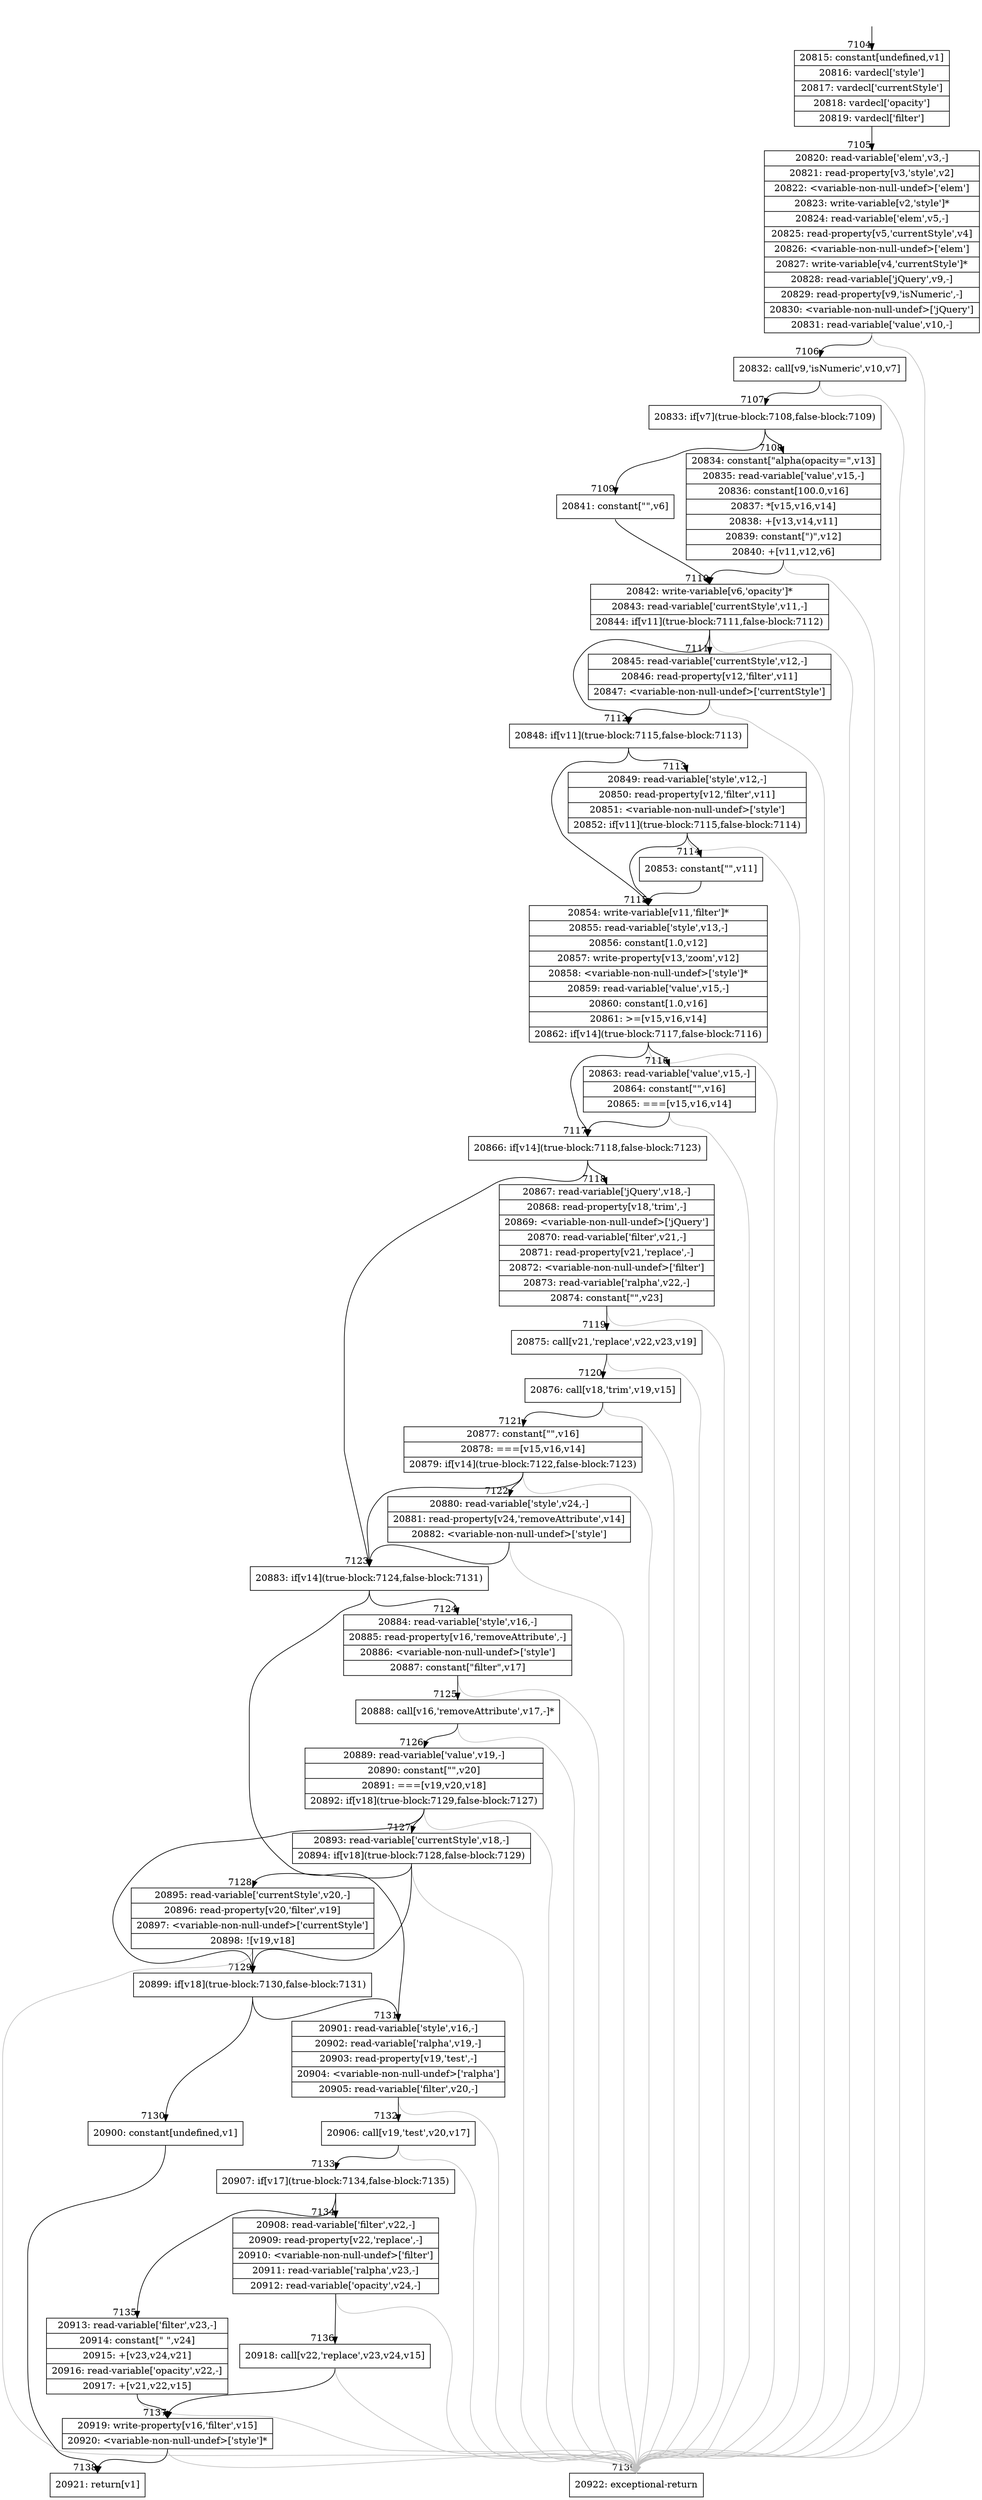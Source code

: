 digraph {
rankdir="TD"
BB_entry444[shape=none,label=""];
BB_entry444 -> BB7104 [tailport=s, headport=n, headlabel="    7104"]
BB7104 [shape=record label="{20815: constant[undefined,v1]|20816: vardecl['style']|20817: vardecl['currentStyle']|20818: vardecl['opacity']|20819: vardecl['filter']}" ] 
BB7104 -> BB7105 [tailport=s, headport=n, headlabel="      7105"]
BB7105 [shape=record label="{20820: read-variable['elem',v3,-]|20821: read-property[v3,'style',v2]|20822: \<variable-non-null-undef\>['elem']|20823: write-variable[v2,'style']*|20824: read-variable['elem',v5,-]|20825: read-property[v5,'currentStyle',v4]|20826: \<variable-non-null-undef\>['elem']|20827: write-variable[v4,'currentStyle']*|20828: read-variable['jQuery',v9,-]|20829: read-property[v9,'isNumeric',-]|20830: \<variable-non-null-undef\>['jQuery']|20831: read-variable['value',v10,-]}" ] 
BB7105 -> BB7106 [tailport=s, headport=n, headlabel="      7106"]
BB7105 -> BB7139 [tailport=s, headport=n, color=gray, headlabel="      7139"]
BB7106 [shape=record label="{20832: call[v9,'isNumeric',v10,v7]}" ] 
BB7106 -> BB7107 [tailport=s, headport=n, headlabel="      7107"]
BB7106 -> BB7139 [tailport=s, headport=n, color=gray]
BB7107 [shape=record label="{20833: if[v7](true-block:7108,false-block:7109)}" ] 
BB7107 -> BB7108 [tailport=s, headport=n, headlabel="      7108"]
BB7107 -> BB7109 [tailport=s, headport=n, headlabel="      7109"]
BB7108 [shape=record label="{20834: constant[\"alpha(opacity=\",v13]|20835: read-variable['value',v15,-]|20836: constant[100.0,v16]|20837: *[v15,v16,v14]|20838: +[v13,v14,v11]|20839: constant[\")\",v12]|20840: +[v11,v12,v6]}" ] 
BB7108 -> BB7110 [tailport=s, headport=n, headlabel="      7110"]
BB7108 -> BB7139 [tailport=s, headport=n, color=gray]
BB7109 [shape=record label="{20841: constant[\"\",v6]}" ] 
BB7109 -> BB7110 [tailport=s, headport=n]
BB7110 [shape=record label="{20842: write-variable[v6,'opacity']*|20843: read-variable['currentStyle',v11,-]|20844: if[v11](true-block:7111,false-block:7112)}" ] 
BB7110 -> BB7112 [tailport=s, headport=n, headlabel="      7112"]
BB7110 -> BB7111 [tailport=s, headport=n, headlabel="      7111"]
BB7110 -> BB7139 [tailport=s, headport=n, color=gray]
BB7111 [shape=record label="{20845: read-variable['currentStyle',v12,-]|20846: read-property[v12,'filter',v11]|20847: \<variable-non-null-undef\>['currentStyle']}" ] 
BB7111 -> BB7112 [tailport=s, headport=n]
BB7111 -> BB7139 [tailport=s, headport=n, color=gray]
BB7112 [shape=record label="{20848: if[v11](true-block:7115,false-block:7113)}" ] 
BB7112 -> BB7115 [tailport=s, headport=n, headlabel="      7115"]
BB7112 -> BB7113 [tailport=s, headport=n, headlabel="      7113"]
BB7113 [shape=record label="{20849: read-variable['style',v12,-]|20850: read-property[v12,'filter',v11]|20851: \<variable-non-null-undef\>['style']|20852: if[v11](true-block:7115,false-block:7114)}" ] 
BB7113 -> BB7115 [tailport=s, headport=n]
BB7113 -> BB7114 [tailport=s, headport=n, headlabel="      7114"]
BB7113 -> BB7139 [tailport=s, headport=n, color=gray]
BB7114 [shape=record label="{20853: constant[\"\",v11]}" ] 
BB7114 -> BB7115 [tailport=s, headport=n]
BB7115 [shape=record label="{20854: write-variable[v11,'filter']*|20855: read-variable['style',v13,-]|20856: constant[1.0,v12]|20857: write-property[v13,'zoom',v12]|20858: \<variable-non-null-undef\>['style']*|20859: read-variable['value',v15,-]|20860: constant[1.0,v16]|20861: \>=[v15,v16,v14]|20862: if[v14](true-block:7117,false-block:7116)}" ] 
BB7115 -> BB7117 [tailport=s, headport=n, headlabel="      7117"]
BB7115 -> BB7116 [tailport=s, headport=n, headlabel="      7116"]
BB7115 -> BB7139 [tailport=s, headport=n, color=gray]
BB7116 [shape=record label="{20863: read-variable['value',v15,-]|20864: constant[\"\",v16]|20865: ===[v15,v16,v14]}" ] 
BB7116 -> BB7117 [tailport=s, headport=n]
BB7116 -> BB7139 [tailport=s, headport=n, color=gray]
BB7117 [shape=record label="{20866: if[v14](true-block:7118,false-block:7123)}" ] 
BB7117 -> BB7123 [tailport=s, headport=n, headlabel="      7123"]
BB7117 -> BB7118 [tailport=s, headport=n, headlabel="      7118"]
BB7118 [shape=record label="{20867: read-variable['jQuery',v18,-]|20868: read-property[v18,'trim',-]|20869: \<variable-non-null-undef\>['jQuery']|20870: read-variable['filter',v21,-]|20871: read-property[v21,'replace',-]|20872: \<variable-non-null-undef\>['filter']|20873: read-variable['ralpha',v22,-]|20874: constant[\"\",v23]}" ] 
BB7118 -> BB7119 [tailport=s, headport=n, headlabel="      7119"]
BB7118 -> BB7139 [tailport=s, headport=n, color=gray]
BB7119 [shape=record label="{20875: call[v21,'replace',v22,v23,v19]}" ] 
BB7119 -> BB7120 [tailport=s, headport=n, headlabel="      7120"]
BB7119 -> BB7139 [tailport=s, headport=n, color=gray]
BB7120 [shape=record label="{20876: call[v18,'trim',v19,v15]}" ] 
BB7120 -> BB7121 [tailport=s, headport=n, headlabel="      7121"]
BB7120 -> BB7139 [tailport=s, headport=n, color=gray]
BB7121 [shape=record label="{20877: constant[\"\",v16]|20878: ===[v15,v16,v14]|20879: if[v14](true-block:7122,false-block:7123)}" ] 
BB7121 -> BB7123 [tailport=s, headport=n]
BB7121 -> BB7122 [tailport=s, headport=n, headlabel="      7122"]
BB7121 -> BB7139 [tailport=s, headport=n, color=gray]
BB7122 [shape=record label="{20880: read-variable['style',v24,-]|20881: read-property[v24,'removeAttribute',v14]|20882: \<variable-non-null-undef\>['style']}" ] 
BB7122 -> BB7123 [tailport=s, headport=n]
BB7122 -> BB7139 [tailport=s, headport=n, color=gray]
BB7123 [shape=record label="{20883: if[v14](true-block:7124,false-block:7131)}" ] 
BB7123 -> BB7124 [tailport=s, headport=n, headlabel="      7124"]
BB7123 -> BB7131 [tailport=s, headport=n, headlabel="      7131"]
BB7124 [shape=record label="{20884: read-variable['style',v16,-]|20885: read-property[v16,'removeAttribute',-]|20886: \<variable-non-null-undef\>['style']|20887: constant[\"filter\",v17]}" ] 
BB7124 -> BB7125 [tailport=s, headport=n, headlabel="      7125"]
BB7124 -> BB7139 [tailport=s, headport=n, color=gray]
BB7125 [shape=record label="{20888: call[v16,'removeAttribute',v17,-]*}" ] 
BB7125 -> BB7126 [tailport=s, headport=n, headlabel="      7126"]
BB7125 -> BB7139 [tailport=s, headport=n, color=gray]
BB7126 [shape=record label="{20889: read-variable['value',v19,-]|20890: constant[\"\",v20]|20891: ===[v19,v20,v18]|20892: if[v18](true-block:7129,false-block:7127)}" ] 
BB7126 -> BB7129 [tailport=s, headport=n, headlabel="      7129"]
BB7126 -> BB7127 [tailport=s, headport=n, headlabel="      7127"]
BB7126 -> BB7139 [tailport=s, headport=n, color=gray]
BB7127 [shape=record label="{20893: read-variable['currentStyle',v18,-]|20894: if[v18](true-block:7128,false-block:7129)}" ] 
BB7127 -> BB7129 [tailport=s, headport=n]
BB7127 -> BB7128 [tailport=s, headport=n, headlabel="      7128"]
BB7127 -> BB7139 [tailport=s, headport=n, color=gray]
BB7128 [shape=record label="{20895: read-variable['currentStyle',v20,-]|20896: read-property[v20,'filter',v19]|20897: \<variable-non-null-undef\>['currentStyle']|20898: ![v19,v18]}" ] 
BB7128 -> BB7129 [tailport=s, headport=n]
BB7128 -> BB7139 [tailport=s, headport=n, color=gray]
BB7129 [shape=record label="{20899: if[v18](true-block:7130,false-block:7131)}" ] 
BB7129 -> BB7130 [tailport=s, headport=n, headlabel="      7130"]
BB7129 -> BB7131 [tailport=s, headport=n]
BB7130 [shape=record label="{20900: constant[undefined,v1]}" ] 
BB7130 -> BB7138 [tailport=s, headport=n, headlabel="      7138"]
BB7131 [shape=record label="{20901: read-variable['style',v16,-]|20902: read-variable['ralpha',v19,-]|20903: read-property[v19,'test',-]|20904: \<variable-non-null-undef\>['ralpha']|20905: read-variable['filter',v20,-]}" ] 
BB7131 -> BB7132 [tailport=s, headport=n, headlabel="      7132"]
BB7131 -> BB7139 [tailport=s, headport=n, color=gray]
BB7132 [shape=record label="{20906: call[v19,'test',v20,v17]}" ] 
BB7132 -> BB7133 [tailport=s, headport=n, headlabel="      7133"]
BB7132 -> BB7139 [tailport=s, headport=n, color=gray]
BB7133 [shape=record label="{20907: if[v17](true-block:7134,false-block:7135)}" ] 
BB7133 -> BB7134 [tailport=s, headport=n, headlabel="      7134"]
BB7133 -> BB7135 [tailport=s, headport=n, headlabel="      7135"]
BB7134 [shape=record label="{20908: read-variable['filter',v22,-]|20909: read-property[v22,'replace',-]|20910: \<variable-non-null-undef\>['filter']|20911: read-variable['ralpha',v23,-]|20912: read-variable['opacity',v24,-]}" ] 
BB7134 -> BB7136 [tailport=s, headport=n, headlabel="      7136"]
BB7134 -> BB7139 [tailport=s, headport=n, color=gray]
BB7135 [shape=record label="{20913: read-variable['filter',v23,-]|20914: constant[\" \",v24]|20915: +[v23,v24,v21]|20916: read-variable['opacity',v22,-]|20917: +[v21,v22,v15]}" ] 
BB7135 -> BB7137 [tailport=s, headport=n, headlabel="      7137"]
BB7135 -> BB7139 [tailport=s, headport=n, color=gray]
BB7136 [shape=record label="{20918: call[v22,'replace',v23,v24,v15]}" ] 
BB7136 -> BB7137 [tailport=s, headport=n]
BB7136 -> BB7139 [tailport=s, headport=n, color=gray]
BB7137 [shape=record label="{20919: write-property[v16,'filter',v15]|20920: \<variable-non-null-undef\>['style']*}" ] 
BB7137 -> BB7138 [tailport=s, headport=n]
BB7137 -> BB7139 [tailport=s, headport=n, color=gray]
BB7138 [shape=record label="{20921: return[v1]}" ] 
BB7139 [shape=record label="{20922: exceptional-return}" ] 
}
